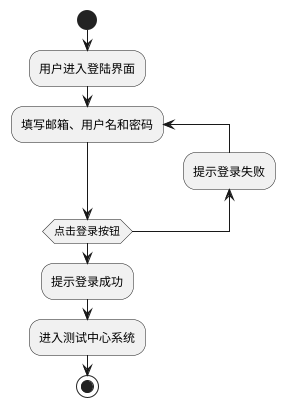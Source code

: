@startuml 用户登录
start
:用户进入登陆界面;
repeat:填写邮箱、用户名和密码;
backward:提示登录失败;
repeatwhile(点击登录按钮)
:提示登录成功;
:进入测试中心系统;
stop
@enduml
